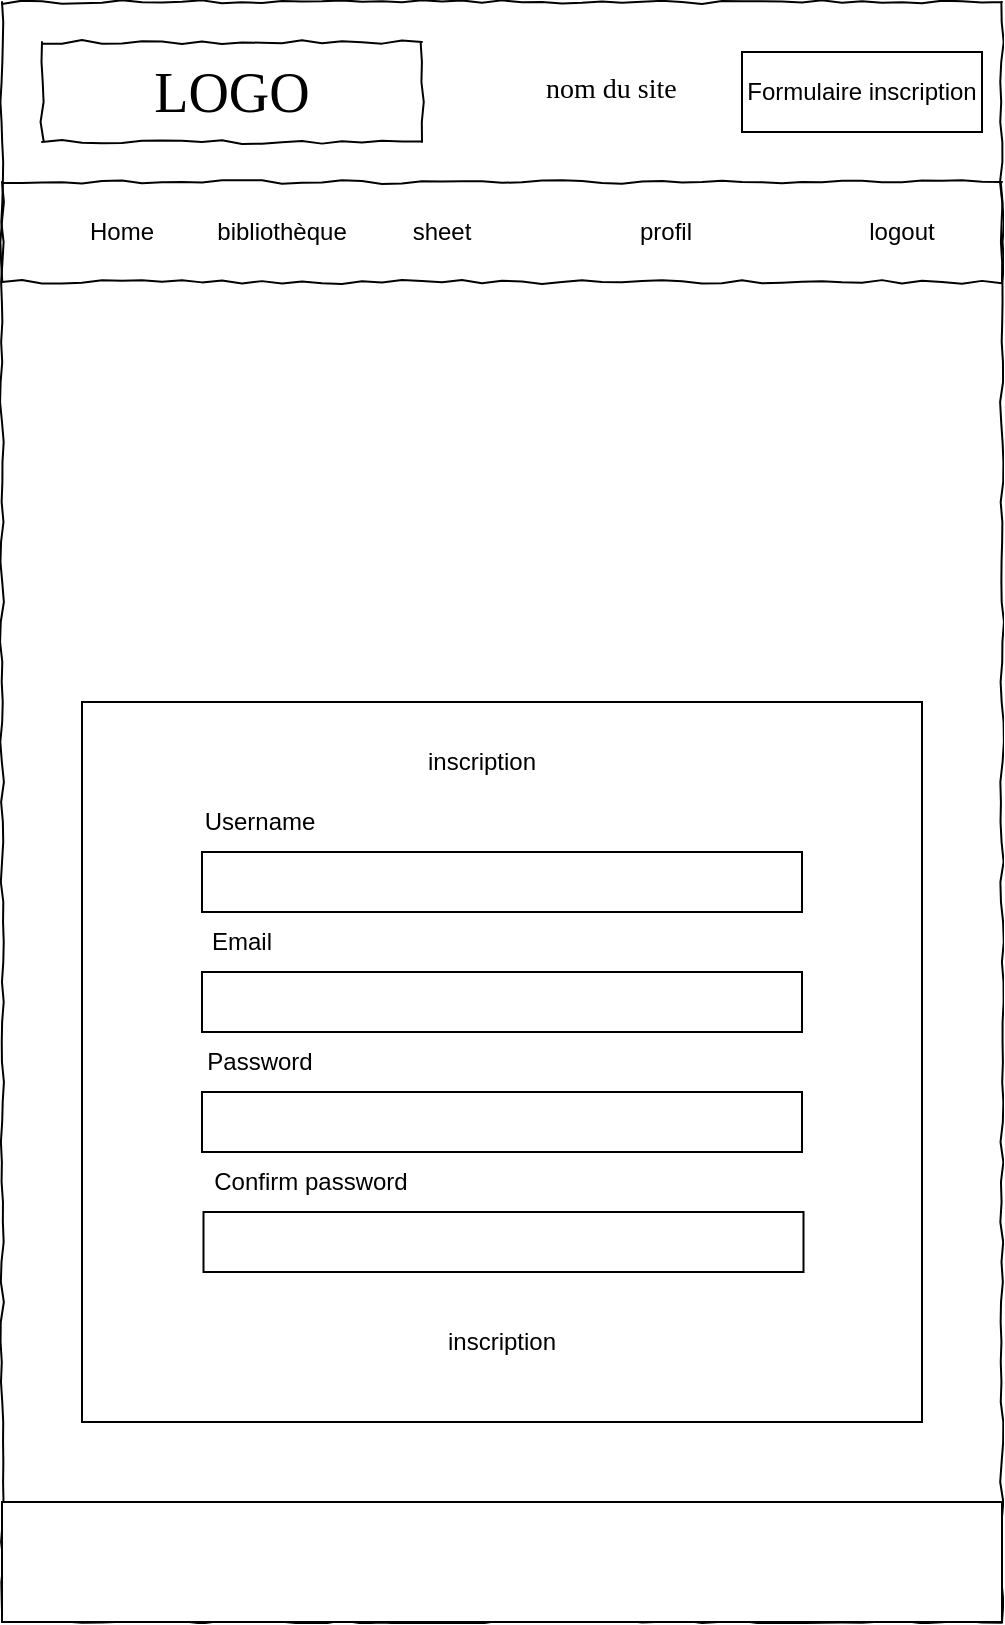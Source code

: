 <mxfile version="24.7.17" pages="5">
  <diagram name="Inscription MOBILE" id="Eawkx0G0B38hxl2cfDGM">
    <mxGraphModel dx="1434" dy="836" grid="1" gridSize="10" guides="1" tooltips="1" connect="1" arrows="1" fold="1" page="1" pageScale="1" pageWidth="1100" pageHeight="850" background="#ffffff" math="0" shadow="0">
      <root>
        <mxCell id="ZZamSoKpd6Cl0ROeQAEA-0" />
        <mxCell id="ZZamSoKpd6Cl0ROeQAEA-1" parent="ZZamSoKpd6Cl0ROeQAEA-0" />
        <mxCell id="ZZamSoKpd6Cl0ROeQAEA-2" value="" style="whiteSpace=wrap;html=1;rounded=0;shadow=0;labelBackgroundColor=none;strokeWidth=1;fillColor=none;fontFamily=Verdana;fontSize=12;align=center;comic=1;" parent="ZZamSoKpd6Cl0ROeQAEA-1" vertex="1">
          <mxGeometry x="280" y="110" width="500" height="50" as="geometry" />
        </mxCell>
        <mxCell id="ZZamSoKpd6Cl0ROeQAEA-3" value="" style="whiteSpace=wrap;html=1;rounded=0;shadow=0;labelBackgroundColor=none;strokeColor=#000000;strokeWidth=1;fillColor=none;fontFamily=Verdana;fontSize=12;fontColor=#000000;align=center;comic=1;" parent="ZZamSoKpd6Cl0ROeQAEA-1" vertex="1">
          <mxGeometry x="280" y="20" width="500" height="810" as="geometry" />
        </mxCell>
        <mxCell id="ZZamSoKpd6Cl0ROeQAEA-4" value="LOGO" style="whiteSpace=wrap;html=1;rounded=0;shadow=0;labelBackgroundColor=none;strokeWidth=1;fontFamily=Verdana;fontSize=28;align=center;comic=1;" parent="ZZamSoKpd6Cl0ROeQAEA-1" vertex="1">
          <mxGeometry x="300" y="40" width="190" height="50" as="geometry" />
        </mxCell>
        <mxCell id="ZZamSoKpd6Cl0ROeQAEA-6" value="nom du site" style="text;html=1;points=[];align=left;verticalAlign=top;spacingTop=-4;fontSize=14;fontFamily=Verdana" parent="ZZamSoKpd6Cl0ROeQAEA-1" vertex="1">
          <mxGeometry x="550" y="52.5" width="123" height="25" as="geometry" />
        </mxCell>
        <mxCell id="ZZamSoKpd6Cl0ROeQAEA-41" value="Formulaire inscription" style="rounded=0;whiteSpace=wrap;html=1;" parent="ZZamSoKpd6Cl0ROeQAEA-1" vertex="1">
          <mxGeometry x="650" y="45" width="120" height="40" as="geometry" />
        </mxCell>
        <mxCell id="I-i4nRFDc4vg6ogzLsqH-4" value="" style="group" parent="ZZamSoKpd6Cl0ROeQAEA-1" vertex="1" connectable="0">
          <mxGeometry x="320" y="370" width="420" height="360" as="geometry" />
        </mxCell>
        <mxCell id="Da28t7ltUD02QJyFH7JS-0" value="" style="rounded=0;whiteSpace=wrap;html=1;" parent="I-i4nRFDc4vg6ogzLsqH-4" vertex="1">
          <mxGeometry width="420" height="360" as="geometry" />
        </mxCell>
        <mxCell id="Da28t7ltUD02QJyFH7JS-2" value="inscription" style="text;html=1;align=center;verticalAlign=middle;whiteSpace=wrap;rounded=0;" parent="I-i4nRFDc4vg6ogzLsqH-4" vertex="1">
          <mxGeometry x="170" y="15" width="60" height="30" as="geometry" />
        </mxCell>
        <mxCell id="Da28t7ltUD02QJyFH7JS-3" value="Username" style="text;html=1;align=center;verticalAlign=middle;whiteSpace=wrap;rounded=0;" parent="I-i4nRFDc4vg6ogzLsqH-4" vertex="1">
          <mxGeometry x="58.5" y="45" width="60" height="30" as="geometry" />
        </mxCell>
        <mxCell id="Da28t7ltUD02QJyFH7JS-4" value="" style="rounded=0;whiteSpace=wrap;html=1;" parent="I-i4nRFDc4vg6ogzLsqH-4" vertex="1">
          <mxGeometry x="60" y="75" width="300" height="30" as="geometry" />
        </mxCell>
        <mxCell id="Da28t7ltUD02QJyFH7JS-5" value="Email" style="text;html=1;align=center;verticalAlign=middle;whiteSpace=wrap;rounded=0;" parent="I-i4nRFDc4vg6ogzLsqH-4" vertex="1">
          <mxGeometry x="50" y="105" width="60" height="30" as="geometry" />
        </mxCell>
        <mxCell id="Da28t7ltUD02QJyFH7JS-6" value="" style="rounded=0;whiteSpace=wrap;html=1;" parent="I-i4nRFDc4vg6ogzLsqH-4" vertex="1">
          <mxGeometry x="60" y="135" width="300" height="30" as="geometry" />
        </mxCell>
        <mxCell id="Da28t7ltUD02QJyFH7JS-7" value="Password" style="text;html=1;align=center;verticalAlign=middle;whiteSpace=wrap;rounded=0;" parent="I-i4nRFDc4vg6ogzLsqH-4" vertex="1">
          <mxGeometry x="58.5" y="165" width="60" height="30" as="geometry" />
        </mxCell>
        <mxCell id="Da28t7ltUD02QJyFH7JS-8" value="" style="rounded=0;whiteSpace=wrap;html=1;" parent="I-i4nRFDc4vg6ogzLsqH-4" vertex="1">
          <mxGeometry x="60" y="195" width="300" height="30" as="geometry" />
        </mxCell>
        <mxCell id="Da28t7ltUD02QJyFH7JS-10" value="inscription" style="text;html=1;align=center;verticalAlign=middle;whiteSpace=wrap;rounded=0;" parent="I-i4nRFDc4vg6ogzLsqH-4" vertex="1">
          <mxGeometry x="150" y="305" width="120" height="30" as="geometry" />
        </mxCell>
        <mxCell id="Da28t7ltUD02QJyFH7JS-11" value="Confirm password" style="text;html=1;align=center;verticalAlign=middle;whiteSpace=wrap;rounded=0;" parent="I-i4nRFDc4vg6ogzLsqH-4" vertex="1">
          <mxGeometry x="59.25" y="225" width="110.75" height="30" as="geometry" />
        </mxCell>
        <mxCell id="Da28t7ltUD02QJyFH7JS-12" value="" style="rounded=0;whiteSpace=wrap;html=1;" parent="I-i4nRFDc4vg6ogzLsqH-4" vertex="1">
          <mxGeometry x="60.75" y="255" width="300" height="30" as="geometry" />
        </mxCell>
        <mxCell id="I-i4nRFDc4vg6ogzLsqH-6" value="Home" style="text;html=1;align=center;verticalAlign=middle;whiteSpace=wrap;rounded=0;" parent="ZZamSoKpd6Cl0ROeQAEA-1" vertex="1">
          <mxGeometry x="310" y="120" width="60" height="30" as="geometry" />
        </mxCell>
        <mxCell id="I-i4nRFDc4vg6ogzLsqH-7" value="bibliothèque" style="text;html=1;align=center;verticalAlign=middle;whiteSpace=wrap;rounded=0;" parent="ZZamSoKpd6Cl0ROeQAEA-1" vertex="1">
          <mxGeometry x="390" y="120" width="60" height="30" as="geometry" />
        </mxCell>
        <mxCell id="I-i4nRFDc4vg6ogzLsqH-8" value="sheet" style="text;html=1;align=center;verticalAlign=middle;whiteSpace=wrap;rounded=0;" parent="ZZamSoKpd6Cl0ROeQAEA-1" vertex="1">
          <mxGeometry x="470" y="120" width="60" height="30" as="geometry" />
        </mxCell>
        <mxCell id="I-i4nRFDc4vg6ogzLsqH-9" value="profil" style="text;html=1;align=center;verticalAlign=middle;whiteSpace=wrap;rounded=0;" parent="ZZamSoKpd6Cl0ROeQAEA-1" vertex="1">
          <mxGeometry x="581.5" y="120" width="60" height="30" as="geometry" />
        </mxCell>
        <mxCell id="I-i4nRFDc4vg6ogzLsqH-10" value="logout" style="text;html=1;align=center;verticalAlign=middle;whiteSpace=wrap;rounded=0;" parent="ZZamSoKpd6Cl0ROeQAEA-1" vertex="1">
          <mxGeometry x="700" y="120" width="60" height="30" as="geometry" />
        </mxCell>
        <mxCell id="PohIfaYSvzoGI0clbBPG-12" value="" style="rounded=0;whiteSpace=wrap;html=1;" parent="ZZamSoKpd6Cl0ROeQAEA-1" vertex="1">
          <mxGeometry x="280" y="770" width="500" height="60" as="geometry" />
        </mxCell>
      </root>
    </mxGraphModel>
  </diagram>
  <diagram name="login mobile" id="5D8q6Iz3ztoRSRxKqelX">
    <mxGraphModel dx="1434" dy="836" grid="1" gridSize="10" guides="1" tooltips="1" connect="1" arrows="1" fold="1" page="1" pageScale="1" pageWidth="1100" pageHeight="850" background="#ffffff" math="0" shadow="0">
      <root>
        <mxCell id="XNdbK183GoSkpKdzouXx-0" />
        <mxCell id="XNdbK183GoSkpKdzouXx-1" parent="XNdbK183GoSkpKdzouXx-0" />
        <mxCell id="XNdbK183GoSkpKdzouXx-2" value="" style="whiteSpace=wrap;html=1;rounded=0;shadow=0;labelBackgroundColor=none;strokeWidth=1;fillColor=none;fontFamily=Verdana;fontSize=12;align=center;comic=1;" parent="XNdbK183GoSkpKdzouXx-1" vertex="1">
          <mxGeometry x="280" y="110" width="500" height="50" as="geometry" />
        </mxCell>
        <mxCell id="XNdbK183GoSkpKdzouXx-3" value="" style="whiteSpace=wrap;html=1;rounded=0;shadow=0;labelBackgroundColor=none;strokeColor=#000000;strokeWidth=1;fillColor=none;fontFamily=Verdana;fontSize=12;fontColor=#000000;align=center;comic=1;" parent="XNdbK183GoSkpKdzouXx-1" vertex="1">
          <mxGeometry x="280" y="20" width="500" height="810" as="geometry" />
        </mxCell>
        <mxCell id="XNdbK183GoSkpKdzouXx-4" value="LOGO" style="whiteSpace=wrap;html=1;rounded=0;shadow=0;labelBackgroundColor=none;strokeWidth=1;fontFamily=Verdana;fontSize=28;align=center;comic=1;" parent="XNdbK183GoSkpKdzouXx-1" vertex="1">
          <mxGeometry x="300" y="40" width="190" height="50" as="geometry" />
        </mxCell>
        <mxCell id="XNdbK183GoSkpKdzouXx-5" value="nom du site" style="text;html=1;points=[];align=left;verticalAlign=top;spacingTop=-4;fontSize=14;fontFamily=Verdana" parent="XNdbK183GoSkpKdzouXx-1" vertex="1">
          <mxGeometry x="550" y="52.5" width="123" height="25" as="geometry" />
        </mxCell>
        <mxCell id="XNdbK183GoSkpKdzouXx-6" value="Formulaire login" style="rounded=0;whiteSpace=wrap;html=1;" parent="XNdbK183GoSkpKdzouXx-1" vertex="1">
          <mxGeometry x="650" y="45" width="120" height="40" as="geometry" />
        </mxCell>
        <mxCell id="XNdbK183GoSkpKdzouXx-7" value="" style="group" parent="XNdbK183GoSkpKdzouXx-1" vertex="1" connectable="0">
          <mxGeometry x="320" y="320" width="420" height="360" as="geometry" />
        </mxCell>
        <mxCell id="XNdbK183GoSkpKdzouXx-8" value="" style="rounded=0;whiteSpace=wrap;html=1;" parent="XNdbK183GoSkpKdzouXx-7" vertex="1">
          <mxGeometry width="420" height="360" as="geometry" />
        </mxCell>
        <mxCell id="XNdbK183GoSkpKdzouXx-9" value="login" style="text;html=1;align=center;verticalAlign=middle;whiteSpace=wrap;rounded=0;" parent="XNdbK183GoSkpKdzouXx-7" vertex="1">
          <mxGeometry x="170" y="15" width="60" height="30" as="geometry" />
        </mxCell>
        <mxCell id="XNdbK183GoSkpKdzouXx-12" value="Email" style="text;html=1;align=center;verticalAlign=middle;whiteSpace=wrap;rounded=0;" parent="XNdbK183GoSkpKdzouXx-7" vertex="1">
          <mxGeometry x="45" y="45" width="60" height="30" as="geometry" />
        </mxCell>
        <mxCell id="XNdbK183GoSkpKdzouXx-13" value="" style="rounded=0;whiteSpace=wrap;html=1;" parent="XNdbK183GoSkpKdzouXx-7" vertex="1">
          <mxGeometry x="55" y="75" width="300" height="30" as="geometry" />
        </mxCell>
        <mxCell id="XNdbK183GoSkpKdzouXx-14" value="Password" style="text;html=1;align=center;verticalAlign=middle;whiteSpace=wrap;rounded=0;" parent="XNdbK183GoSkpKdzouXx-7" vertex="1">
          <mxGeometry x="53.5" y="105" width="60" height="30" as="geometry" />
        </mxCell>
        <mxCell id="XNdbK183GoSkpKdzouXx-15" value="" style="rounded=0;whiteSpace=wrap;html=1;" parent="XNdbK183GoSkpKdzouXx-7" vertex="1">
          <mxGeometry x="55" y="135" width="300" height="30" as="geometry" />
        </mxCell>
        <mxCell id="XNdbK183GoSkpKdzouXx-16" value="login" style="text;html=1;align=center;verticalAlign=middle;whiteSpace=wrap;rounded=0;" parent="XNdbK183GoSkpKdzouXx-7" vertex="1">
          <mxGeometry x="140" y="200" width="120" height="30" as="geometry" />
        </mxCell>
        <mxCell id="XNdbK183GoSkpKdzouXx-19" value="Home" style="text;html=1;align=center;verticalAlign=middle;whiteSpace=wrap;rounded=0;" parent="XNdbK183GoSkpKdzouXx-1" vertex="1">
          <mxGeometry x="310" y="120" width="60" height="30" as="geometry" />
        </mxCell>
        <mxCell id="XNdbK183GoSkpKdzouXx-20" value="bibliothèque" style="text;html=1;align=center;verticalAlign=middle;whiteSpace=wrap;rounded=0;" parent="XNdbK183GoSkpKdzouXx-1" vertex="1">
          <mxGeometry x="390" y="120" width="60" height="30" as="geometry" />
        </mxCell>
        <mxCell id="XNdbK183GoSkpKdzouXx-21" value="sheet" style="text;html=1;align=center;verticalAlign=middle;whiteSpace=wrap;rounded=0;" parent="XNdbK183GoSkpKdzouXx-1" vertex="1">
          <mxGeometry x="470" y="120" width="60" height="30" as="geometry" />
        </mxCell>
        <mxCell id="XNdbK183GoSkpKdzouXx-22" value="profil" style="text;html=1;align=center;verticalAlign=middle;whiteSpace=wrap;rounded=0;" parent="XNdbK183GoSkpKdzouXx-1" vertex="1">
          <mxGeometry x="581.5" y="120" width="60" height="30" as="geometry" />
        </mxCell>
        <mxCell id="XNdbK183GoSkpKdzouXx-23" value="logout" style="text;html=1;align=center;verticalAlign=middle;whiteSpace=wrap;rounded=0;" parent="XNdbK183GoSkpKdzouXx-1" vertex="1">
          <mxGeometry x="700" y="120" width="60" height="30" as="geometry" />
        </mxCell>
      </root>
    </mxGraphModel>
  </diagram>
  <diagram name="home mobile" id="_yh2jNiQsMhLmsWrUb9V">
    <mxGraphModel dx="1434" dy="836" grid="1" gridSize="10" guides="1" tooltips="1" connect="1" arrows="1" fold="1" page="1" pageScale="1" pageWidth="1100" pageHeight="850" background="#ffffff" math="0" shadow="0">
      <root>
        <mxCell id="WSUk9pYbIgMh2Awi9GUR-0" />
        <mxCell id="WSUk9pYbIgMh2Awi9GUR-1" parent="WSUk9pYbIgMh2Awi9GUR-0" />
        <mxCell id="WSUk9pYbIgMh2Awi9GUR-2" value="" style="whiteSpace=wrap;html=1;rounded=0;shadow=0;labelBackgroundColor=none;strokeWidth=1;fillColor=none;fontFamily=Verdana;fontSize=12;align=center;comic=1;" vertex="1" parent="WSUk9pYbIgMh2Awi9GUR-1">
          <mxGeometry x="280" y="110" width="500" height="50" as="geometry" />
        </mxCell>
        <mxCell id="WSUk9pYbIgMh2Awi9GUR-3" value="" style="whiteSpace=wrap;html=1;rounded=0;shadow=0;labelBackgroundColor=none;strokeColor=#000000;strokeWidth=1;fillColor=none;fontFamily=Verdana;fontSize=12;fontColor=#000000;align=center;comic=1;" vertex="1" parent="WSUk9pYbIgMh2Awi9GUR-1">
          <mxGeometry x="280" y="20" width="500" height="810" as="geometry" />
        </mxCell>
        <mxCell id="WSUk9pYbIgMh2Awi9GUR-4" value="LOGO" style="whiteSpace=wrap;html=1;rounded=0;shadow=0;labelBackgroundColor=none;strokeWidth=1;fontFamily=Verdana;fontSize=28;align=center;comic=1;" vertex="1" parent="WSUk9pYbIgMh2Awi9GUR-1">
          <mxGeometry x="300" y="40" width="190" height="50" as="geometry" />
        </mxCell>
        <mxCell id="WSUk9pYbIgMh2Awi9GUR-5" value="nom du site" style="text;html=1;points=[];align=left;verticalAlign=top;spacingTop=-4;fontSize=14;fontFamily=Verdana" vertex="1" parent="WSUk9pYbIgMh2Awi9GUR-1">
          <mxGeometry x="550" y="52.5" width="123" height="25" as="geometry" />
        </mxCell>
        <mxCell id="WSUk9pYbIgMh2Awi9GUR-6" value="home" style="rounded=0;whiteSpace=wrap;html=1;" vertex="1" parent="WSUk9pYbIgMh2Awi9GUR-1">
          <mxGeometry x="650" y="37.5" width="120" height="40" as="geometry" />
        </mxCell>
        <mxCell id="WSUk9pYbIgMh2Awi9GUR-15" value="Home" style="text;html=1;align=center;verticalAlign=middle;whiteSpace=wrap;rounded=0;" vertex="1" parent="WSUk9pYbIgMh2Awi9GUR-1">
          <mxGeometry x="310" y="120" width="60" height="30" as="geometry" />
        </mxCell>
        <mxCell id="WSUk9pYbIgMh2Awi9GUR-16" value="bibliothèque" style="text;html=1;align=center;verticalAlign=middle;whiteSpace=wrap;rounded=0;" vertex="1" parent="WSUk9pYbIgMh2Awi9GUR-1">
          <mxGeometry x="390" y="120" width="60" height="30" as="geometry" />
        </mxCell>
        <mxCell id="WSUk9pYbIgMh2Awi9GUR-17" value="sheet" style="text;html=1;align=center;verticalAlign=middle;whiteSpace=wrap;rounded=0;" vertex="1" parent="WSUk9pYbIgMh2Awi9GUR-1">
          <mxGeometry x="470" y="120" width="60" height="30" as="geometry" />
        </mxCell>
        <mxCell id="WSUk9pYbIgMh2Awi9GUR-18" value="profil" style="text;html=1;align=center;verticalAlign=middle;whiteSpace=wrap;rounded=0;" vertex="1" parent="WSUk9pYbIgMh2Awi9GUR-1">
          <mxGeometry x="581.5" y="120" width="60" height="30" as="geometry" />
        </mxCell>
        <mxCell id="WSUk9pYbIgMh2Awi9GUR-19" value="logout" style="text;html=1;align=center;verticalAlign=middle;whiteSpace=wrap;rounded=0;" vertex="1" parent="WSUk9pYbIgMh2Awi9GUR-1">
          <mxGeometry x="700" y="120" width="60" height="30" as="geometry" />
        </mxCell>
        <mxCell id="8beqjm--gFW3aVOQIsti-0" value="" style="rounded=0;whiteSpace=wrap;html=1;" vertex="1" parent="WSUk9pYbIgMh2Awi9GUR-1">
          <mxGeometry x="461.5" y="170" width="158.5" height="150" as="geometry" />
        </mxCell>
        <mxCell id="8beqjm--gFW3aVOQIsti-1" value="carrousel" style="text;html=1;align=center;verticalAlign=middle;whiteSpace=wrap;rounded=0;" vertex="1" parent="WSUk9pYbIgMh2Awi9GUR-1">
          <mxGeometry x="510.75" y="220" width="60" height="30" as="geometry" />
        </mxCell>
        <mxCell id="8beqjm--gFW3aVOQIsti-2" value="" style="rounded=0;whiteSpace=wrap;html=1;" vertex="1" parent="WSUk9pYbIgMh2Awi9GUR-1">
          <mxGeometry x="341.5" y="340" width="378.5" height="370" as="geometry" />
        </mxCell>
        <mxCell id="8beqjm--gFW3aVOQIsti-3" value="présentation du site et du jdrt" style="text;html=1;align=center;verticalAlign=middle;whiteSpace=wrap;rounded=0;" vertex="1" parent="WSUk9pYbIgMh2Awi9GUR-1">
          <mxGeometry x="490" y="400" width="60" height="30" as="geometry" />
        </mxCell>
        <mxCell id="8beqjm--gFW3aVOQIsti-4" value="footer" style="rounded=0;whiteSpace=wrap;html=1;" vertex="1" parent="WSUk9pYbIgMh2Awi9GUR-1">
          <mxGeometry x="280" y="770" width="500" height="60" as="geometry" />
        </mxCell>
      </root>
    </mxGraphModel>
  </diagram>
  <diagram name="bible mobile" id="99B4f13xC3ahdtIbdLrF">
    <mxGraphModel dx="1434" dy="836" grid="1" gridSize="10" guides="1" tooltips="1" connect="1" arrows="1" fold="1" page="1" pageScale="1" pageWidth="1100" pageHeight="850" background="#ffffff" math="0" shadow="0">
      <root>
        <mxCell id="D0n5S8Oa23k0N1toB5gm-0" />
        <mxCell id="D0n5S8Oa23k0N1toB5gm-1" parent="D0n5S8Oa23k0N1toB5gm-0" />
        <mxCell id="D0n5S8Oa23k0N1toB5gm-2" value="" style="whiteSpace=wrap;html=1;rounded=0;shadow=0;labelBackgroundColor=none;strokeWidth=1;fillColor=none;fontFamily=Verdana;fontSize=12;align=center;comic=1;" vertex="1" parent="D0n5S8Oa23k0N1toB5gm-1">
          <mxGeometry x="280" y="110" width="500" height="50" as="geometry" />
        </mxCell>
        <mxCell id="D0n5S8Oa23k0N1toB5gm-3" value="" style="whiteSpace=wrap;html=1;rounded=0;shadow=0;labelBackgroundColor=none;strokeColor=#000000;strokeWidth=1;fillColor=none;fontFamily=Verdana;fontSize=12;fontColor=#000000;align=center;comic=1;" vertex="1" parent="D0n5S8Oa23k0N1toB5gm-1">
          <mxGeometry x="280" y="20" width="500" height="810" as="geometry" />
        </mxCell>
        <mxCell id="D0n5S8Oa23k0N1toB5gm-4" value="LOGO" style="whiteSpace=wrap;html=1;rounded=0;shadow=0;labelBackgroundColor=none;strokeWidth=1;fontFamily=Verdana;fontSize=28;align=center;comic=1;" vertex="1" parent="D0n5S8Oa23k0N1toB5gm-1">
          <mxGeometry x="300" y="40" width="190" height="50" as="geometry" />
        </mxCell>
        <mxCell id="D0n5S8Oa23k0N1toB5gm-5" value="nom du site" style="text;html=1;points=[];align=left;verticalAlign=top;spacingTop=-4;fontSize=14;fontFamily=Verdana" vertex="1" parent="D0n5S8Oa23k0N1toB5gm-1">
          <mxGeometry x="550" y="52.5" width="123" height="25" as="geometry" />
        </mxCell>
        <mxCell id="D0n5S8Oa23k0N1toB5gm-6" value="bible" style="rounded=0;whiteSpace=wrap;html=1;" vertex="1" parent="D0n5S8Oa23k0N1toB5gm-1">
          <mxGeometry x="650" y="37.5" width="120" height="40" as="geometry" />
        </mxCell>
        <mxCell id="D0n5S8Oa23k0N1toB5gm-7" value="Home" style="text;html=1;align=center;verticalAlign=middle;whiteSpace=wrap;rounded=0;" vertex="1" parent="D0n5S8Oa23k0N1toB5gm-1">
          <mxGeometry x="310" y="120" width="60" height="30" as="geometry" />
        </mxCell>
        <mxCell id="D0n5S8Oa23k0N1toB5gm-8" value="bibliothèque" style="text;html=1;align=center;verticalAlign=middle;whiteSpace=wrap;rounded=0;" vertex="1" parent="D0n5S8Oa23k0N1toB5gm-1">
          <mxGeometry x="390" y="120" width="60" height="30" as="geometry" />
        </mxCell>
        <mxCell id="D0n5S8Oa23k0N1toB5gm-9" value="sheet" style="text;html=1;align=center;verticalAlign=middle;whiteSpace=wrap;rounded=0;" vertex="1" parent="D0n5S8Oa23k0N1toB5gm-1">
          <mxGeometry x="470" y="120" width="60" height="30" as="geometry" />
        </mxCell>
        <mxCell id="D0n5S8Oa23k0N1toB5gm-10" value="profil" style="text;html=1;align=center;verticalAlign=middle;whiteSpace=wrap;rounded=0;" vertex="1" parent="D0n5S8Oa23k0N1toB5gm-1">
          <mxGeometry x="581.5" y="120" width="60" height="30" as="geometry" />
        </mxCell>
        <mxCell id="D0n5S8Oa23k0N1toB5gm-11" value="logout" style="text;html=1;align=center;verticalAlign=middle;whiteSpace=wrap;rounded=0;" vertex="1" parent="D0n5S8Oa23k0N1toB5gm-1">
          <mxGeometry x="700" y="120" width="60" height="30" as="geometry" />
        </mxCell>
        <mxCell id="D0n5S8Oa23k0N1toB5gm-12" value="" style="rounded=0;whiteSpace=wrap;html=1;" vertex="1" parent="D0n5S8Oa23k0N1toB5gm-1">
          <mxGeometry x="340" y="170" width="380" height="50" as="geometry" />
        </mxCell>
        <mxCell id="D0n5S8Oa23k0N1toB5gm-13" value="barre de recherche" style="text;html=1;align=center;verticalAlign=middle;whiteSpace=wrap;rounded=0;" vertex="1" parent="D0n5S8Oa23k0N1toB5gm-1">
          <mxGeometry x="500" y="180" width="60" height="30" as="geometry" />
        </mxCell>
        <mxCell id="D0n5S8Oa23k0N1toB5gm-14" value="" style="rounded=0;whiteSpace=wrap;html=1;" vertex="1" parent="D0n5S8Oa23k0N1toB5gm-1">
          <mxGeometry x="341.5" y="340" width="378.5" height="370" as="geometry" />
        </mxCell>
        <mxCell id="D0n5S8Oa23k0N1toB5gm-15" value="résultat" style="text;html=1;align=center;verticalAlign=middle;whiteSpace=wrap;rounded=0;" vertex="1" parent="D0n5S8Oa23k0N1toB5gm-1">
          <mxGeometry x="490" y="400" width="60" height="30" as="geometry" />
        </mxCell>
        <mxCell id="D0n5S8Oa23k0N1toB5gm-16" value="footer" style="rounded=0;whiteSpace=wrap;html=1;" vertex="1" parent="D0n5S8Oa23k0N1toB5gm-1">
          <mxGeometry x="280" y="770" width="500" height="60" as="geometry" />
        </mxCell>
        <mxCell id="y3IBQvKZghGyufWfUA3r-1" value="filtre de recherche" style="rounded=0;whiteSpace=wrap;html=1;" vertex="1" parent="D0n5S8Oa23k0N1toB5gm-1">
          <mxGeometry x="340" y="230" width="380" height="50" as="geometry" />
        </mxCell>
      </root>
    </mxGraphModel>
  </diagram>
  <diagram name="sheet mobile" id="x56C1APqbv9p7B1LN5Ro">
    <mxGraphModel dx="1434" dy="836" grid="1" gridSize="10" guides="1" tooltips="1" connect="1" arrows="1" fold="1" page="1" pageScale="1" pageWidth="1100" pageHeight="850" background="#ffffff" math="0" shadow="0">
      <root>
        <mxCell id="VhKmpsS7Y0wrHLsOQBN1-0" />
        <mxCell id="VhKmpsS7Y0wrHLsOQBN1-1" parent="VhKmpsS7Y0wrHLsOQBN1-0" />
        <mxCell id="VhKmpsS7Y0wrHLsOQBN1-2" value="" style="whiteSpace=wrap;html=1;rounded=0;shadow=0;labelBackgroundColor=none;strokeWidth=1;fillColor=none;fontFamily=Verdana;fontSize=12;align=center;comic=1;" vertex="1" parent="VhKmpsS7Y0wrHLsOQBN1-1">
          <mxGeometry x="280" y="110" width="500" height="50" as="geometry" />
        </mxCell>
        <mxCell id="VhKmpsS7Y0wrHLsOQBN1-3" value="" style="whiteSpace=wrap;html=1;rounded=0;shadow=0;labelBackgroundColor=none;strokeColor=#000000;strokeWidth=1;fillColor=none;fontFamily=Verdana;fontSize=12;fontColor=#000000;align=center;comic=1;" vertex="1" parent="VhKmpsS7Y0wrHLsOQBN1-1">
          <mxGeometry x="280" y="20" width="500" height="810" as="geometry" />
        </mxCell>
        <mxCell id="VhKmpsS7Y0wrHLsOQBN1-4" value="LOGO" style="whiteSpace=wrap;html=1;rounded=0;shadow=0;labelBackgroundColor=none;strokeWidth=1;fontFamily=Verdana;fontSize=28;align=center;comic=1;" vertex="1" parent="VhKmpsS7Y0wrHLsOQBN1-1">
          <mxGeometry x="300" y="40" width="190" height="50" as="geometry" />
        </mxCell>
        <mxCell id="VhKmpsS7Y0wrHLsOQBN1-5" value="nom du site" style="text;html=1;points=[];align=left;verticalAlign=top;spacingTop=-4;fontSize=14;fontFamily=Verdana" vertex="1" parent="VhKmpsS7Y0wrHLsOQBN1-1">
          <mxGeometry x="550" y="52.5" width="123" height="25" as="geometry" />
        </mxCell>
        <mxCell id="VhKmpsS7Y0wrHLsOQBN1-6" value="sheet" style="rounded=0;whiteSpace=wrap;html=1;" vertex="1" parent="VhKmpsS7Y0wrHLsOQBN1-1">
          <mxGeometry x="650" y="37.5" width="120" height="40" as="geometry" />
        </mxCell>
        <mxCell id="VhKmpsS7Y0wrHLsOQBN1-7" value="Home" style="text;html=1;align=center;verticalAlign=middle;whiteSpace=wrap;rounded=0;" vertex="1" parent="VhKmpsS7Y0wrHLsOQBN1-1">
          <mxGeometry x="310" y="120" width="60" height="30" as="geometry" />
        </mxCell>
        <mxCell id="VhKmpsS7Y0wrHLsOQBN1-8" value="bibliothèque" style="text;html=1;align=center;verticalAlign=middle;whiteSpace=wrap;rounded=0;" vertex="1" parent="VhKmpsS7Y0wrHLsOQBN1-1">
          <mxGeometry x="390" y="120" width="60" height="30" as="geometry" />
        </mxCell>
        <mxCell id="VhKmpsS7Y0wrHLsOQBN1-9" value="sheet" style="text;html=1;align=center;verticalAlign=middle;whiteSpace=wrap;rounded=0;" vertex="1" parent="VhKmpsS7Y0wrHLsOQBN1-1">
          <mxGeometry x="470" y="120" width="60" height="30" as="geometry" />
        </mxCell>
        <mxCell id="VhKmpsS7Y0wrHLsOQBN1-10" value="profil" style="text;html=1;align=center;verticalAlign=middle;whiteSpace=wrap;rounded=0;" vertex="1" parent="VhKmpsS7Y0wrHLsOQBN1-1">
          <mxGeometry x="581.5" y="120" width="60" height="30" as="geometry" />
        </mxCell>
        <mxCell id="VhKmpsS7Y0wrHLsOQBN1-11" value="logout" style="text;html=1;align=center;verticalAlign=middle;whiteSpace=wrap;rounded=0;" vertex="1" parent="VhKmpsS7Y0wrHLsOQBN1-1">
          <mxGeometry x="700" y="120" width="60" height="30" as="geometry" />
        </mxCell>
        <mxCell id="VhKmpsS7Y0wrHLsOQBN1-14" value="zone de dessin" style="rounded=0;whiteSpace=wrap;html=1;" vertex="1" parent="VhKmpsS7Y0wrHLsOQBN1-1">
          <mxGeometry x="350" y="190" width="378.5" height="560" as="geometry" />
        </mxCell>
        <mxCell id="VhKmpsS7Y0wrHLsOQBN1-16" value="footer" style="rounded=0;whiteSpace=wrap;html=1;" vertex="1" parent="VhKmpsS7Y0wrHLsOQBN1-1">
          <mxGeometry x="280" y="770" width="500" height="60" as="geometry" />
        </mxCell>
        <mxCell id="5FSgjV2m7mH2tVS_0fe2-0" value="" style="rounded=0;whiteSpace=wrap;html=1;" vertex="1" parent="VhKmpsS7Y0wrHLsOQBN1-1">
          <mxGeometry x="290" y="190" width="50" height="510" as="geometry" />
        </mxCell>
        <mxCell id="5FSgjV2m7mH2tVS_0fe2-1" value="icone des forme" style="text;html=1;align=center;verticalAlign=middle;whiteSpace=wrap;rounded=0;" vertex="1" parent="VhKmpsS7Y0wrHLsOQBN1-1">
          <mxGeometry x="290" y="230" width="45" height="220" as="geometry" />
        </mxCell>
        <mxCell id="5FSgjV2m7mH2tVS_0fe2-2" value="panel properties" style="rounded=0;whiteSpace=wrap;html=1;" vertex="1" parent="VhKmpsS7Y0wrHLsOQBN1-1">
          <mxGeometry x="730" y="190" width="40" height="510" as="geometry" />
        </mxCell>
      </root>
    </mxGraphModel>
  </diagram>
</mxfile>
